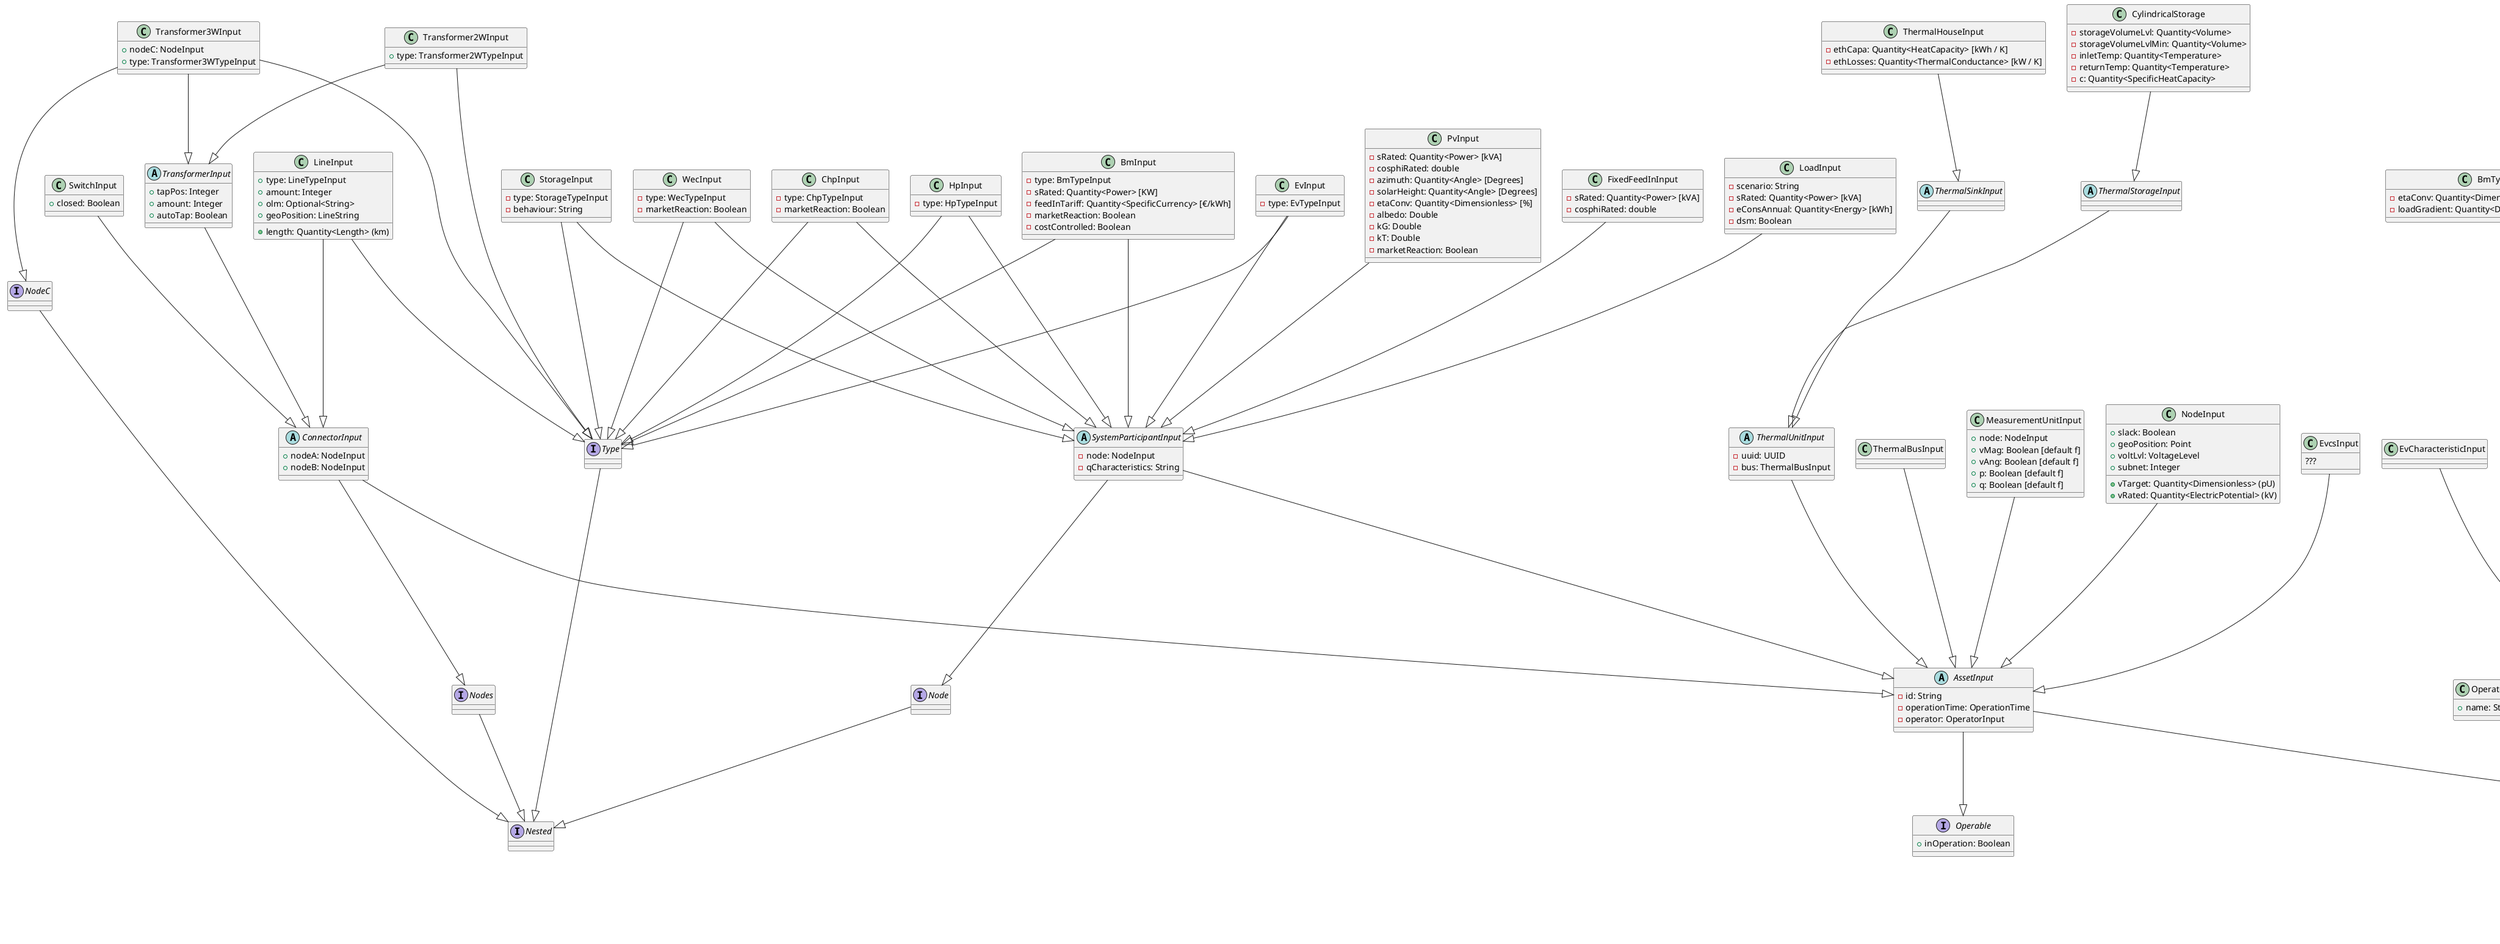 @startuml

'extractor interface information

interface Nested

interface Node
Node --|> Nested

interface Nodes
Nodes --|> Nested

interface NodeC
NodeC --|> Nested

interface Type
Type --|> Nested



abstract Class UniqueEntity {
+ uuid: UUID
}

abstract Class InputEntity
InputEntity --|> UniqueEntity

Interface Operable {
+ inOperation: Boolean
}

abstract Class AssetInput {
- id: String
- operationTime: OperationTime
- operator: OperatorInput
}
AssetInput --|> InputEntity
AssetInput --|> Operable

abstract Class SystemParticipantInput {
- node: NodeInput
- qCharacteristics: String
}
SystemParticipantInput --|> AssetInput
SystemParticipantInput --|> Node

Class OperatorInput {
+ name: String
}
OperatorInput --|> InputEntity

abstract Class ConnectorInput {
+ nodeA: NodeInput
+ nodeB: NodeInput
}
ConnectorInput --|> AssetInput
ConnectorInput --|> Nodes

abstract Class AssetCharacteristicsInput<T extends AssetTypeInput> {
    - type: T
    - characteristic: String
}
AssetCharacteristicsInput --|> InputEntity

Class WecCharacteristicInput {
}
WecCharacteristicInput --|> AssetCharacteristicsInput: <<bind>>T::WecTypeInput

Class EvCharacteristicInput {
}
EvCharacteristicInput --|> AssetCharacteristicsInput: <<bind>>T::EvTypeInput

abstract Class AssetTypeInput {
+ id: String
}
AssetTypeInput --|> InputEntity

abstract Class SystemParticipantTypeInput {
- capex: Quantity<Currency> [€]
- opex: Quantity<EnergyPrice> [€/MWh]
- sRated: Quantity<Power> [kVA]
- cosphiRated: Double
}
SystemParticipantTypeInput --|> AssetTypeInput



Class BmTypeInput {
   - etaConv: Quantity<Dimensionless> [%]
   - loadGradient: Quantity<DimensionlessRate> [%/h]
}
BmTypeInput --|> SystemParticipantTypeInput

Class ChpTypeInput {
    - pEl: Quantity<Quantity<Power>> [kW]
    - pThermal: Quantity<Quantity<Power>> [KW]
    - etaEl: Quantity<Dimensionless> [%]
    - etaTh: Quantity<Dimensionless> [%]
    - pOwn: Quantity<Quantity<Power>> [kW]
    - thermalStorage: ThermalStorageInput
 }
ChpTypeInput --|> SystemParticipantTypeInput

Class EvTypeInput {
    - eStorage: Quantity<Energy> [kWh]
    - sRated: Quantity<Power> [kVA]
    - eCons: Quantity<SpecificEnergy> [kWh/km]
}
EvTypeInput --|> SystemParticipantTypeInput


Class HpTypeInput {
    - ethLosses: Quantity<ThermalConductance> [kW/K]
    - ethCapa: Quantity<Energy> [kWh]
    - sRated: Quantity<Power> [kVA]
    - pThermal: Quantity<Power> [kW]
    - pEl: Quantity<Power> [kW]
}
HpTypeInput --|> SystemParticipantTypeInput


Class StorageTypeInput {
- sRated: Quantity<Power> [kVA]
- pMin: Quantity<Power>[kW]
- pMax: Quantity<Power> [kW]
- eta: Quantity<Dimensionless> [%]
- eStorage: Quantity<Energy> [kWh]
- dod: Quantity<Dimensionless> [%]
- lifeTime: Quantity<Time> [ms]
- lifeCycle: Integer
}
StorageTypeInput --|> SystemParticipantTypeInput

Class WecTypeInput {
- rotorArea: Quantity<Area> [m²]
- hubHeight: Quantity<Length> [m]
- etaConv: Quantity<Dimensionless> [%]
}
WecTypeInput --|> SystemParticipantTypeInput


Class LineTypeInput {
+ r: Quantity<SpecificResistance> (Ohm/km)
+ x: Quantity<SpecificResistance> (Ohm/km)
+ g: Quantity<SpecificConductance> (µS/km)
+ b: Quantity<SpecificConductance> (µS/km)
+ iMax: Quantity<ElectricCurrent> (A)
+ vRated: Quantity<ElectricPotential> (V)
+ olmChar: Optional<String>
}
LineTypeInput --|> AssetTypeInput

Class Transformer2WTypeInput {
+ sRated: Quantity<Power> (MVA)
+ vRatedA: Quantity<ElectricPotential> (kV)
+ vRatedB: Quantity<ElectricPotential> (kV)
+ rSc: Quantity<ElectricalResistance> (Ohm)
+ xSc: Quantity<ElectricalResistance> (Ohm)
+ gM: Quantity<ElectricalConductance> (nS)
+ bM: Quantity<ElectricalConductance> (nS)
+ dV: Quantity<Dimensionless> (%)
+ dPhi: Quantity<Angle> (Degrees)
+ tapSide: Boolean
+ tapNeutr: Integer
+ tapMin: Integer
+ tapMax: Integer
}
Transformer2WTypeInput --|> AssetTypeInput

Class Transformer3WTypeInput {
+ vRatedA: Quantity<ElectricPotential> (kV)
+ vRatedB: Quantity<ElectricPotential> (kV)
+ vRatedC: Quantity<ElectricPotential> (kV)
+ rScA: Quantity<ElectricalResistance> (Ohm)
+ rScB: Quantity<ElectricalResistance> (Ohm)
+ rScC: Quantity<ElectricalResistance> (Ohm)
+ xScA: Quantity<ElectricalResistance> (Ohm)
+ xScB: Quantity<ElectricalResistance> (Ohm)
+ xScC: Quantity<ElectricalResistance> (Ohm)
+ gM: Quantity<ElectricalConductance> (nS)
+ bM: Quantity<ElectricalConductance> (nS)
+ sRatedA: Quantity<Power> (MVA)
+ sRatedB: Quantity<Power> (MVA)
+ sRatedC: Quantity<Power> (MVA)
+ dV: Quantity<Dimensionless> (%)
+ dPhi: Quantity<Angle> (Degrees)
+ tapNeutr: Integer
+ tapMin: Integer
+ tapMax: Integer
}
Transformer3WTypeInput --|> AssetTypeInput

Class RandomLoadParameter {
+ quarterHour: Integer
+ kWd: Double
+ kSa: Double
+ kSu: Double
+ myWd: Double
+ mySa: Double
+ mySu: Double
+ sigmaWd: Double
+ sigmaSa: Double
+ sigmaSu: Double
}
RandomLoadParameter --|> InputEntity

Class FixedFeedInInput {
- sRated: Quantity<Power> [kVA]
- cosphiRated: double
}
FixedFeedInInput --|> SystemParticipantInput

Class PvInput {
- sRated: Quantity<Power> [kVA]
- cosphiRated: double
- azimuth: Quantity<Angle> [Degrees]
- solarHeight: Quantity<Angle> [Degrees]
- etaConv: Quantity<Dimensionless> [%]
- albedo: Double
- kG: Double
- kT: Double
- marketReaction: Boolean
}
PvInput --|> SystemParticipantInput

Class WecInput{
- type: WecTypeInput
- marketReaction: Boolean
}
WecInput --|> SystemParticipantInput
WecInput --|> Type

Class ChpInput {
- type: ChpTypeInput
- marketReaction: Boolean
}
ChpInput --|> SystemParticipantInput
ChpInput --|> Type

Class BmInput {
- type: BmTypeInput
- sRated: Quantity<Power> [KW]
- feedInTariff: Quantity<SpecificCurrency> [€/kWh]
- marketReaction: Boolean
- costControlled: Boolean
}
BmInput --|> SystemParticipantInput
BmInput --|> Type

Class EvInput {
- type: EvTypeInput
}
EvInput --|> SystemParticipantInput
EvInput --|> Type

Class LoadInput {
- scenario: String
- sRated: Quantity<Power> [kVA]
- eConsAnnual: Quantity<Energy> [kWh]
- dsm: Boolean
}
LoadInput --|> SystemParticipantInput

Class StorageInput {
- type: StorageTypeInput
- behaviour: String
}
StorageInput --|> SystemParticipantInput
StorageInput --|> Type

Class HpInput {
- type: HpTypeInput
}
HpInput --|> SystemParticipantInput
HpInput --|> Type

Abstract Class ThermalUnitInput {
 - uuid: UUID
 - bus: ThermalBusInput
}
ThermalUnitInput --|> AssetInput

Class ThermalBusInput {
}
ThermalBusInput --|> AssetInput

Abstract Class ThermalSinkInput {
}
ThermalSinkInput --|> ThermalUnitInput

Class ThermalHouseInput {
 - ethCapa: Quantity<HeatCapacity> [kWh / K]
 - ethLosses: Quantity<ThermalConductance> [kW / K]
}
ThermalHouseInput --|> ThermalSinkInput

Abstract Class ThermalStorageInput {
}
ThermalStorageInput --|> ThermalUnitInput

Class CylindricalStorage {
  - storageVolumeLvl: Quantity<Volume>
  - storageVolumeLvlMin: Quantity<Volume>
  - inletTemp: Quantity<Temperature>
  - returnTemp: Quantity<Temperature>
  - c: Quantity<SpecificHeatCapacity>
}
CylindricalStorage --|> ThermalStorageInput

Class MeasurementUnitInput {
+ node: NodeInput
+ vMag: Boolean [default f]
+ vAng: Boolean [default f]
+ p: Boolean [default f]
+ q: Boolean [default f]
}
MeasurementUnitInput --|> AssetInput

Class NodeInput {
+ vTarget: Quantity<Dimensionless> (pU)
+ vRated: Quantity<ElectricPotential> (kV)
+ slack: Boolean
+ geoPosition: Point
+ voltLvl: VoltageLevel
+ subnet: Integer
}
NodeInput --|> AssetInput

Class EvcsInput {
???
}
EvcsInput --|> AssetInput


Class LineInput {
+ type: LineTypeInput
+ length: Quantity<Length> (km)
+ amount: Integer
+ olm: Optional<String>
+ geoPosition: LineString
}
LineInput --|> ConnectorInput
LineInput --|> Type

Class SwitchInput {
+ closed: Boolean
}
SwitchInput --|> ConnectorInput

abstract TransformerInput {
+ tapPos: Integer
+ amount: Integer
+ autoTap: Boolean
}
TransformerInput --|> ConnectorInput

Class Transformer2WInput {
+ type: Transformer2WTypeInput
}
Transformer2WInput --|> TransformerInput
Transformer2WInput --|> Type

Class Transformer3WInput {
+ nodeC: NodeInput
+ type: Transformer3WTypeInput
}
Transformer3WInput --|> TransformerInput
Transformer3WInput --|> NodeC
Transformer3WInput --|> Type

abstract Class GraphicInput {
+ graphicLayer: String
+ path: LineString
}
GraphicInput --|> InputEntity

Class NodeGraphicInput {
+ node: NodeInput
+ point: Point
}
NodeGraphicInput --|> GraphicInput

Class LineGraphicInput {
+ line: LineInput
}
LineGraphicInput --|> GraphicInput

Interface Value

abstract Class TimeBasedValue<T extends Value>{
    + time: ZonedDateTime
    + getValue(): T
}
TimeBasedValue --|> UniqueEntity
TimeBasedValue --* Value

Class PowerValue {
    - p: Quantity<Power> [kW]
    - q: Quantity<Power> [kVA]
}
PowerValue --|> Value

Class HeatAndPowerValue {
    - heatDemand: Quantity<Power> [kW]
}
HeatAndPowerValue --|> PowerValue

Class HeatDemandValue {
    - heatDemand: Quantity<Power> [kW]
}
HeatDemandValue --|> Value

Class EnergyPriceValue {
    - price: Quantity<SpecificCurrency> [€/MWh]
}
EnergyPriceValue --|> Value

Class IrradiationValue {
    - directIrradiation: Quantity<Irradiation>
    - diffuseIrradiation: Quantity<Irradiation>
}
IrradiationValue --|> Value

Class TemperatureValue {
    - temperature: Quantity<Temperature>
}
TemperatureValue --|> Value

Class WindValue {
    - direction: Quantity<Angle>
    - velocity: Quantity<Speed>
}
WindValue --|> Value

Class WeatherValue {
  - coordinate: Point
  - irradiation: IrradiationValue
  - temperature: TemperatureValue
  - wind: WindValue
}
WeatherValue --|> Value
WeatherValue --* IrradiationValue
WeatherValue --* TemperatureValue
WeatherValue --* WindValue

Interface LoadProfileType {
}

enum PowerSystemLoadProfileType {
BL_H
G0_A
G0_M
...
}
PowerSystemLoadProfileType --|> LoadProfileType

Interface VoltageLevel {
}

enum GermanVoltageLevel {
HoeS,
HS,
MS,
NS
}
GermanVoltageLevel --|> VoltageLevel

Abstract Class TimeSeries<T extends Value> {
    + TimeBasedValue<T> getTimeBasedValue(ZonedDateTime)
    + T getValue(ZonedDateTime)
}
TimeSeries --|> UniqueEntity
TimeSeries "1" --* "n" TimeBasedValue

Class IndividualTimeSeries<T extends Value> {
    - timeToTimeBasedValue:HashMap<ZonedDateTime, TimeBasedValue<T>>
    + add(ZonedDateTime, T): void
    + add(TimeBasedValue<T>): void
    + addAll(Map<ZonedDateTime, T>): void
}
IndividualTimeSeries --|> TimeSeries

Class PowerTimeSeries {
}
PowerTimeSeries --|> IndividualTimeSeries

Class HeatDemandTimeSeries {
}
HeatDemandTimeSeries --|> IndividualTimeSeries

Class HeatAndPowerTimeSeries {
}
HeatAndPowerTimeSeries --|> IndividualTimeSeries

Abstract Class RepetitiveTimeSeries<T extends Value> {
    + calc(ZonedDateTime): T
}
RepetitiveTimeSeries --|> TimeSeries

Class LoadProfileInput {
    + profile: LoadProfileType
}
LoadProfileInput --|> RepetitiveTimeSeries
LoadProfileInput --> LoadProfileType

@enduml
